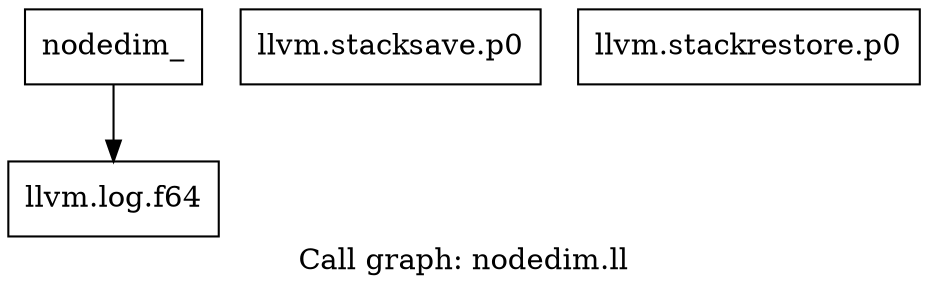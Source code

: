 digraph "Call graph: nodedim.ll" {
	label="Call graph: nodedim.ll";

	Node0x56423a764770 [shape=record,label="{nodedim_}"];
	Node0x56423a764770 -> Node0x56423a764820;
	Node0x56423a764ce0 [shape=record,label="{llvm.stacksave.p0}"];
	Node0x56423a764d60 [shape=record,label="{llvm.stackrestore.p0}"];
	Node0x56423a764820 [shape=record,label="{llvm.log.f64}"];
}

